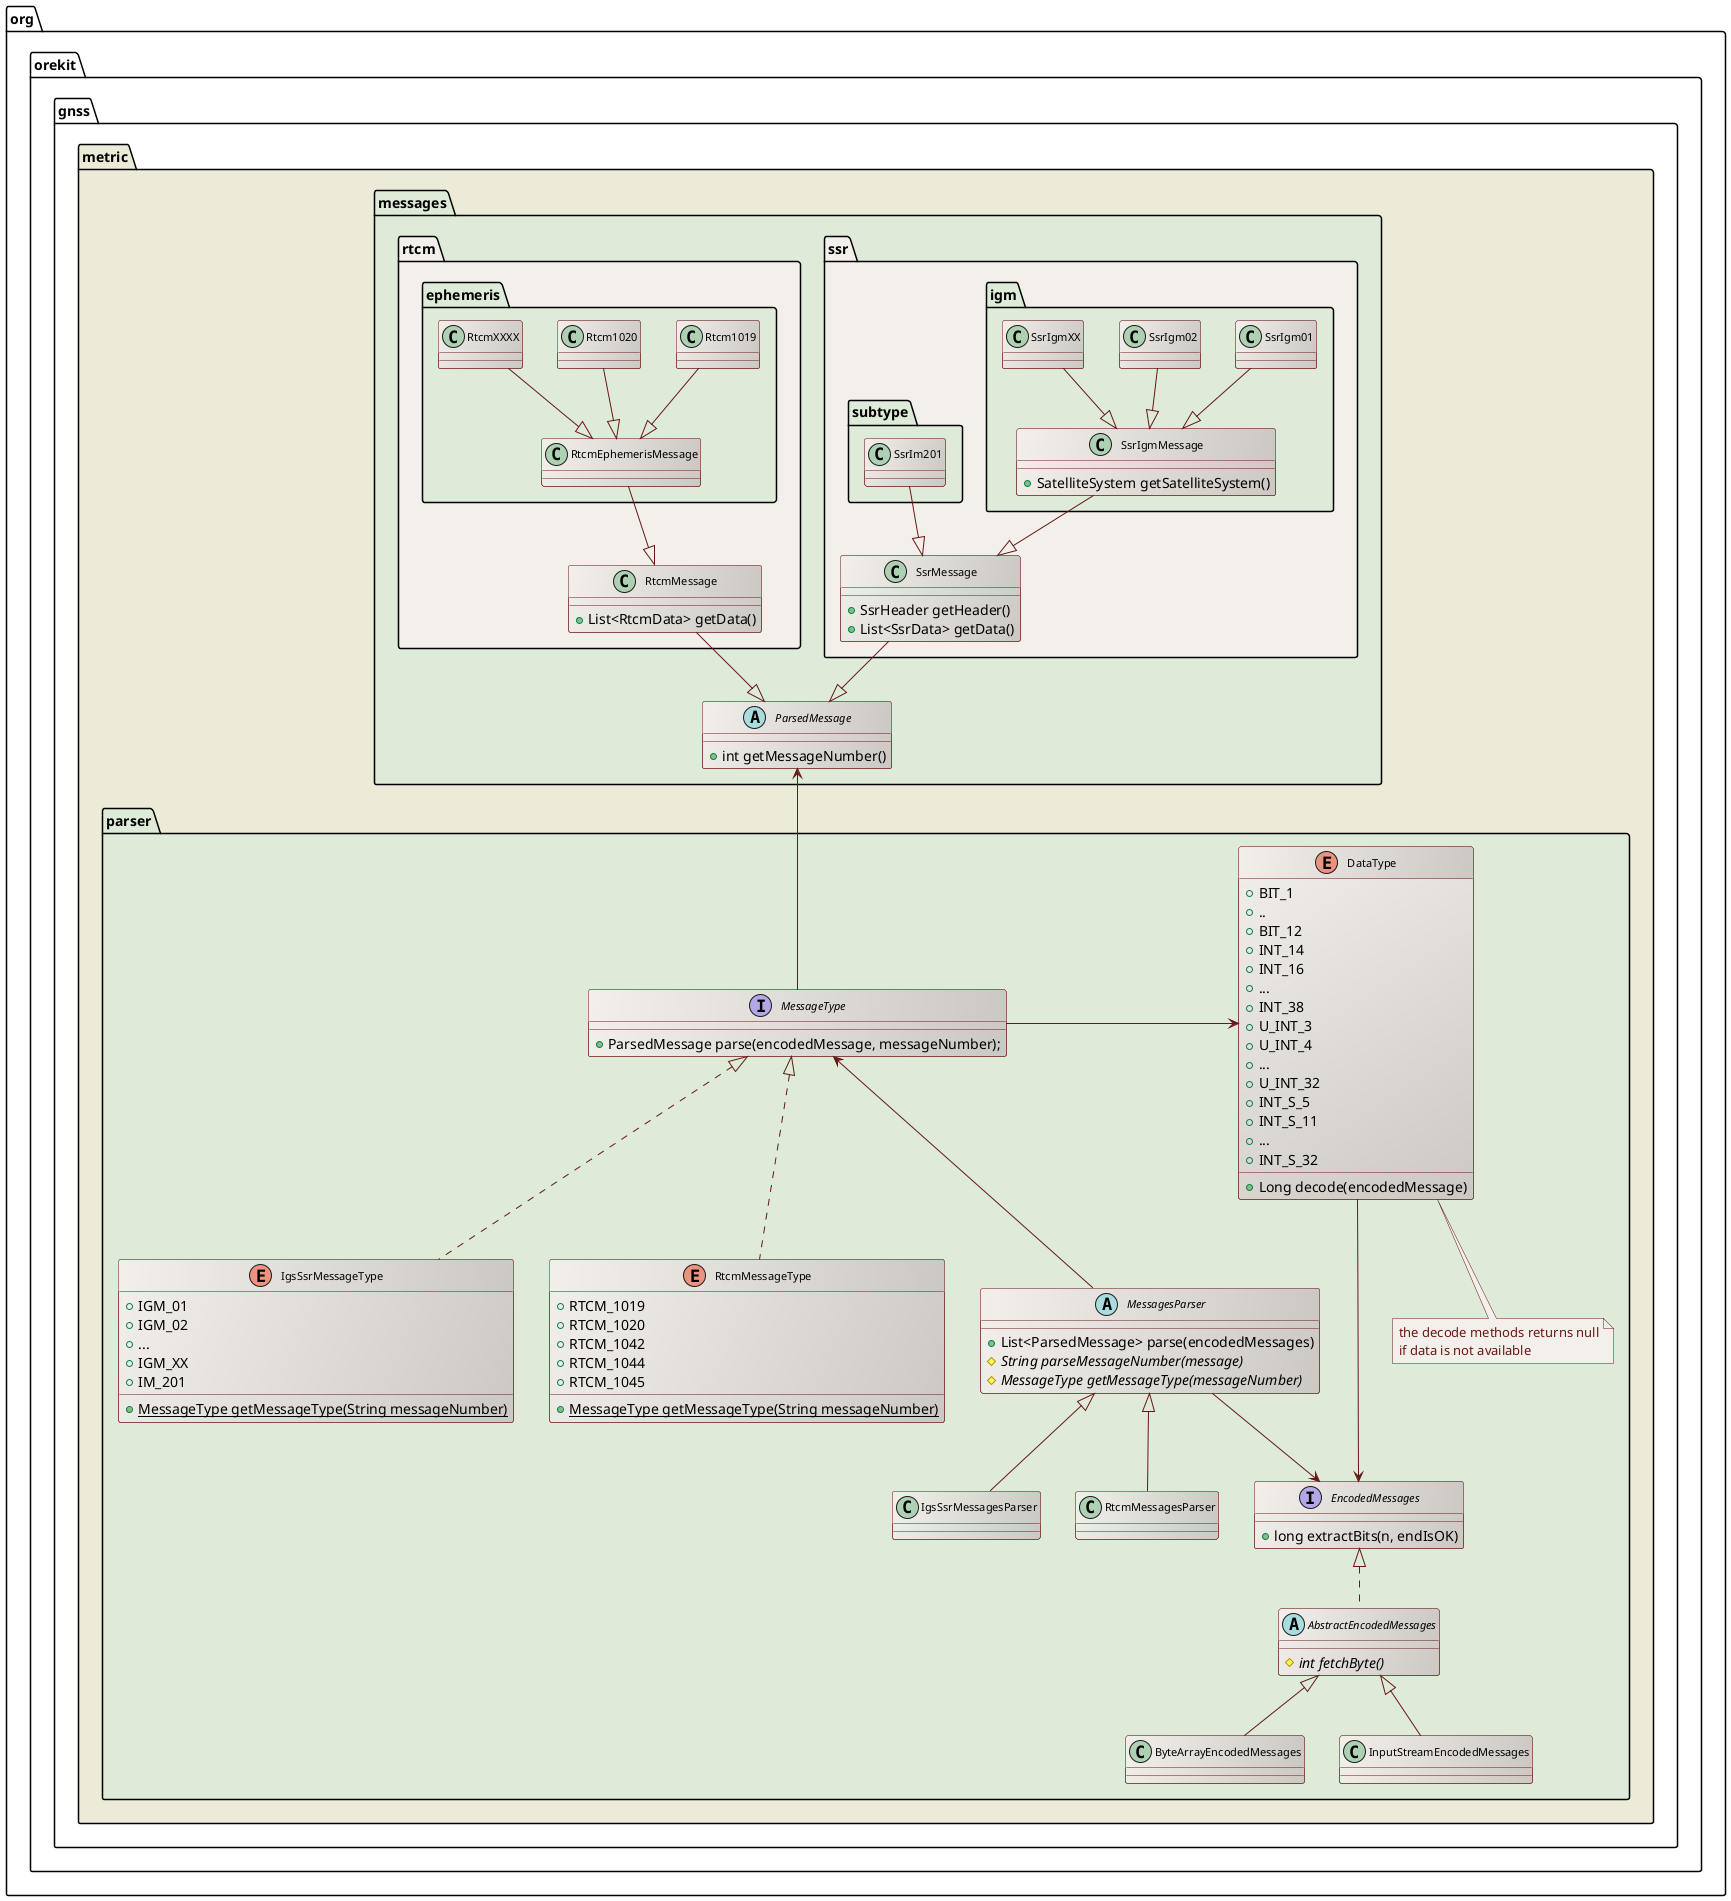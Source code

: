 ' Copyright 2002-2021 CS GROUP
' Licensed to CS GROUP (CS) under one or more
' contributor license agreements.  See the NOTICE file distributed with
' this work for additional information regarding copyright ownership.
' CS licenses this file to You under the Apache License, Version 2.0
' (the "License"); you may not use this file except in compliance with
' the License.  You may obtain a copy of the License at
'
'   http://www.apache.org/licenses/LICENSE-2.0
'
' Unless required by applicable law or agreed to in writing, software
' distributed under the License is distributed on an "AS IS" BASIS,
' WITHOUT WARRANTIES OR CONDITIONS OF ANY KIND, either express or implied.
' See the License for the specific language governing permissions and
' limitations under the License.

@startuml

  skinparam svek                  true
  skinparam ClassBackgroundColor  #F3EFEB/CCC9C5
  skinparam ClassArrowColor       #691616
  skinparam ClassBorderColor      #691616
  skinparam NoteBackgroundColor   #F3EFEB
  skinparam NoteBorderColor       #691616
  skinparam NoteFontColor         #691616
  skinparam ClassFontSize         11

  package org.orekit.gnss.metric #ECEBD8 {

    package messages #DDEBD8 {
      
      package ssr #F3EFEB {
      
        package igm #DDEBD8 {
          class SsrIgm01
          class SsrIgm02
          class SsrIgmXX
          class SsrIgmMessage {
            + SatelliteSystem getSatelliteSystem()
          }
        }
        
        package subtype #DDEBD8 {
          class SsrIm201
        }
        
        class SsrMessage {
          + SsrHeader getHeader()
          + List<SsrData> getData()
        }

      }
      
      package rtcm #F3EFEB {
      
        package ephemeris #DDEBD8 {
          class Rtcm1019
          class Rtcm1020
          class RtcmXXXX
          class RtcmEphemerisMessage
        }

        class RtcmMessage {
          + List<RtcmData> getData()
        }
        
      }

      abstract class ParsedMessage {
        +int getMessageNumber()
      }

      SsrMessage --|> ParsedMessage
      SsrIgmMessage --|> SsrMessage
      SsrIgm01 --|> SsrIgmMessage
      SsrIgm02 --|> SsrIgmMessage
      SsrIgmXX --|> SsrIgmMessage
      SsrIm201 --|> SsrMessage
      RtcmMessage --|> ParsedMessage
      RtcmEphemerisMessage --|> RtcmMessage
      Rtcm1019 --|> RtcmEphemerisMessage
      Rtcm1020 --|> RtcmEphemerisMessage
      RtcmXXXX --|> RtcmEphemerisMessage

    }

    package parser #DDEBD8 {
    
      interface MessageType {
        + ParsedMessage parse(encodedMessage, messageNumber);
      }
      
      enum IgsSsrMessageType {
        +IGM_01
        +IGM_02
        +...
        +IGM_XX
        +IM_201
        {static} +MessageType getMessageType(String messageNumber)
      }

      enum RtcmMessageType {
        +RTCM_1019
        +RTCM_1020
        +RTCM_1042
        +RTCM_1044
        +RTCM_1045
        {static} +MessageType getMessageType(String messageNumber)
      }

      enum DataType {
        +BIT_1
        +..
        +BIT_12
        +INT_14
        +INT_16
        +...
        +INT_38
        +U_INT_3
        +U_INT_4
        +...
        +U_INT_32
        +INT_S_5
        +INT_S_11
        +...
        +INT_S_32
        +Long decode(encodedMessage)
      }
      note bottom
      the decode methods returns null
      if data is not available
      end note

      interface EncodedMessages {
        +long extractBits(n, endIsOK)
      }

      abstract class AbstractEncodedMessages {
        {abstract} #int fetchByte()
      }

      abstract MessagesParser {
        +List<ParsedMessage> parse(encodedMessages)
        {abstract} #String parseMessageNumber(message)
        {abstract} #MessageType getMessageType(messageNumber)
      }
      
      class IgsSsrMessagesParser
      class RtcmMessagesParser

      MessageType           -right-> DataType
      ParsedMessage           <--   MessageType
      DataType                -->   EncodedMessages 
      MessageType             <|..  IgsSsrMessageType
      MessageType             <|..  RtcmMessageType
      EncodedMessages         <|..  AbstractEncodedMessages 
      AbstractEncodedMessages <|--  ByteArrayEncodedMessages
      AbstractEncodedMessages <|--  InputStreamEncodedMessages
      MessagesParser <|--  IgsSsrMessagesParser
      MessagesParser <|--  RtcmMessagesParser
      MessagesParser           -->  EncodedMessages
      MessageType             <--   MessagesParser
    }

  }

@enduml
